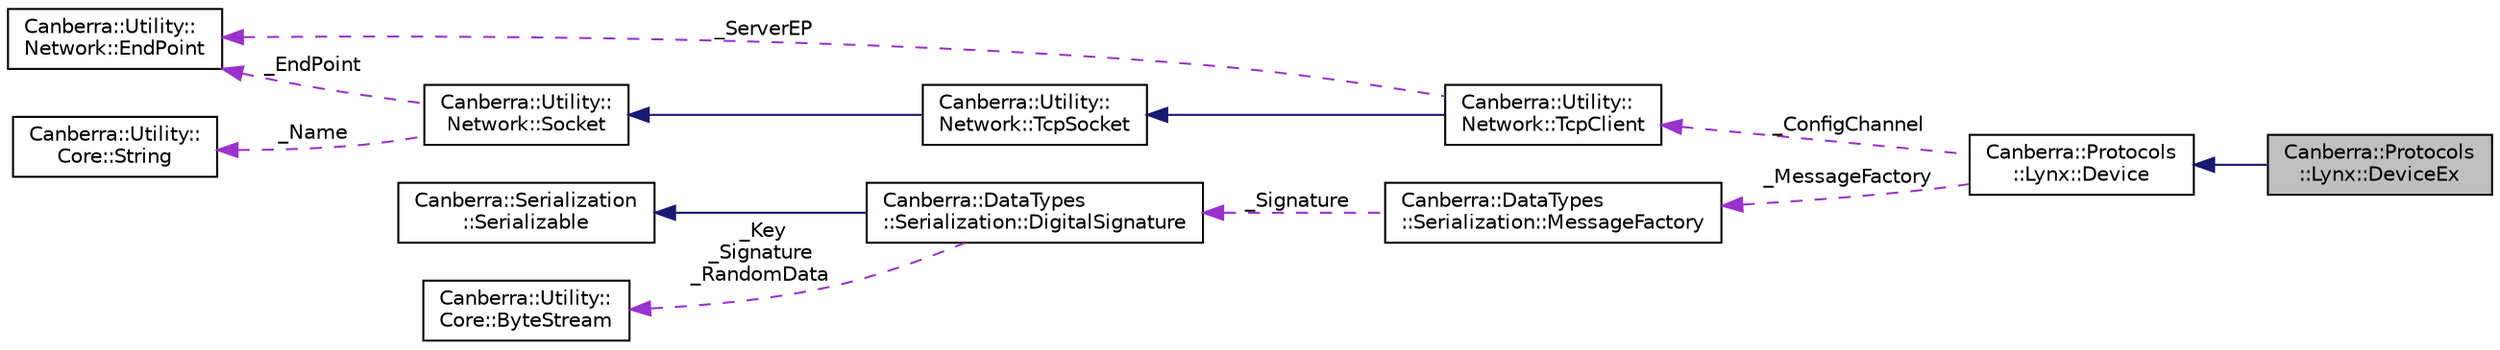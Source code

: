 digraph "Canberra::Protocols::Lynx::DeviceEx"
{
  edge [fontname="Helvetica",fontsize="10",labelfontname="Helvetica",labelfontsize="10"];
  node [fontname="Helvetica",fontsize="10",shape=record];
  rankdir="LR";
  Node2 [label="Canberra::Protocols\l::Lynx::DeviceEx",height=0.2,width=0.4,color="black", fillcolor="grey75", style="filled", fontcolor="black"];
  Node3 -> Node2 [dir="back",color="midnightblue",fontsize="10",style="solid"];
  Node3 [label="Canberra::Protocols\l::Lynx::Device",height=0.2,width=0.4,color="black", fillcolor="white", style="filled",URL="$d6/d2c/class_canberra_1_1_protocols_1_1_lynx_1_1_device.html"];
  Node4 -> Node3 [dir="back",color="darkorchid3",fontsize="10",style="dashed",label=" _ConfigChannel" ];
  Node4 [label="Canberra::Utility::\lNetwork::TcpClient",height=0.2,width=0.4,color="black", fillcolor="white", style="filled",URL="$d0/d5b/class_canberra_1_1_utility_1_1_network_1_1_tcp_client.html"];
  Node5 -> Node4 [dir="back",color="midnightblue",fontsize="10",style="solid"];
  Node5 [label="Canberra::Utility::\lNetwork::TcpSocket",height=0.2,width=0.4,color="black", fillcolor="white", style="filled",URL="$df/d69/class_canberra_1_1_utility_1_1_network_1_1_tcp_socket.html"];
  Node6 -> Node5 [dir="back",color="midnightblue",fontsize="10",style="solid"];
  Node6 [label="Canberra::Utility::\lNetwork::Socket",height=0.2,width=0.4,color="black", fillcolor="white", style="filled",URL="$d4/d75/class_canberra_1_1_utility_1_1_network_1_1_socket.html"];
  Node7 -> Node6 [dir="back",color="darkorchid3",fontsize="10",style="dashed",label=" _EndPoint" ];
  Node7 [label="Canberra::Utility::\lNetwork::EndPoint",height=0.2,width=0.4,color="black", fillcolor="white", style="filled",URL="$d3/d97/class_canberra_1_1_utility_1_1_network_1_1_end_point.html"];
  Node8 -> Node6 [dir="back",color="darkorchid3",fontsize="10",style="dashed",label=" _Name" ];
  Node8 [label="Canberra::Utility::\lCore::String",height=0.2,width=0.4,color="black", fillcolor="white", style="filled",URL="$da/d1c/class_canberra_1_1_utility_1_1_core_1_1_string.html"];
  Node7 -> Node4 [dir="back",color="darkorchid3",fontsize="10",style="dashed",label=" _ServerEP" ];
  Node9 -> Node3 [dir="back",color="darkorchid3",fontsize="10",style="dashed",label=" _MessageFactory" ];
  Node9 [label="Canberra::DataTypes\l::Serialization::MessageFactory",height=0.2,width=0.4,color="black", fillcolor="white", style="filled",URL="$d0/d7d/class_canberra_1_1_data_types_1_1_serialization_1_1_message_factory.html"];
  Node10 -> Node9 [dir="back",color="darkorchid3",fontsize="10",style="dashed",label=" _Signature" ];
  Node10 [label="Canberra::DataTypes\l::Serialization::DigitalSignature",height=0.2,width=0.4,color="black", fillcolor="white", style="filled",URL="$da/d3c/class_canberra_1_1_data_types_1_1_serialization_1_1_digital_signature.html"];
  Node11 -> Node10 [dir="back",color="midnightblue",fontsize="10",style="solid"];
  Node11 [label="Canberra::Serialization\l::Serializable",height=0.2,width=0.4,color="black", fillcolor="white", style="filled",URL="$d0/d9f/class_canberra_1_1_serialization_1_1_serializable.html"];
  Node12 -> Node10 [dir="back",color="darkorchid3",fontsize="10",style="dashed",label=" _Key\n_Signature\n_RandomData" ];
  Node12 [label="Canberra::Utility::\lCore::ByteStream",height=0.2,width=0.4,color="black", fillcolor="white", style="filled",URL="$d2/dde/class_canberra_1_1_utility_1_1_core_1_1_byte_stream.html"];
}
